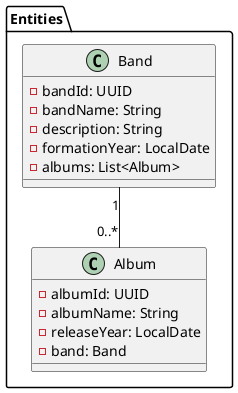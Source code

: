@startuml

package "Entities" {
    class Band {
        - bandId: UUID
        - bandName: String
        - description: String
        - formationYear: LocalDate
        - albums: List<Album>
    }

    class Album {
        - albumId: UUID
        - albumName: String
        - releaseYear: LocalDate
        - band: Band
    }
}

Band "1" -- "0..*" Album

@enduml
